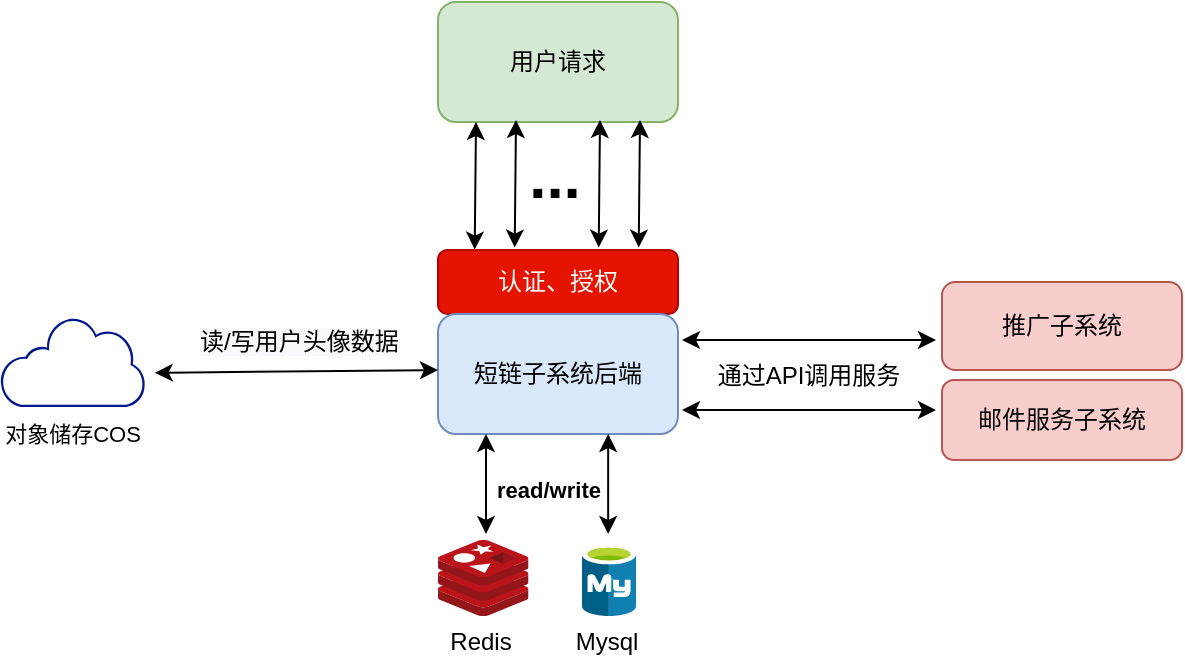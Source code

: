 <mxfile version="18.1.3" type="github">
  <diagram id="Xk8LtfRaQdvUlDgHpNeC" name="第 1 页">
    <mxGraphModel dx="1038" dy="539" grid="0" gridSize="10" guides="1" tooltips="1" connect="1" arrows="1" fold="1" page="1" pageScale="1" pageWidth="827" pageHeight="1169" math="0" shadow="0">
      <root>
        <mxCell id="0" />
        <mxCell id="1" parent="0" />
        <mxCell id="gKCtYAIdLct4FZsbOGNo-1" value="用户请求" style="rounded=1;whiteSpace=wrap;html=1;fillColor=#d5e8d4;strokeColor=#82b366;" vertex="1" parent="1">
          <mxGeometry x="402" y="152" width="120" height="60" as="geometry" />
        </mxCell>
        <mxCell id="gKCtYAIdLct4FZsbOGNo-2" value="认证、授权" style="rounded=1;whiteSpace=wrap;html=1;fillColor=#e51400;fontColor=#ffffff;strokeColor=#B20000;" vertex="1" parent="1">
          <mxGeometry x="402" y="276" width="120" height="32" as="geometry" />
        </mxCell>
        <mxCell id="gKCtYAIdLct4FZsbOGNo-3" value="短链子系统后端" style="rounded=1;whiteSpace=wrap;html=1;fillColor=#dae8fc;strokeColor=#6c8ebf;" vertex="1" parent="1">
          <mxGeometry x="402" y="308" width="120" height="60" as="geometry" />
        </mxCell>
        <mxCell id="gKCtYAIdLct4FZsbOGNo-4" value="" style="endArrow=classic;startArrow=classic;html=1;rounded=0;exitX=0.153;exitY=-0.006;exitDx=0;exitDy=0;exitPerimeter=0;" edge="1" parent="1" source="gKCtYAIdLct4FZsbOGNo-2">
          <mxGeometry width="50" height="50" relative="1" as="geometry">
            <mxPoint x="371" y="262" as="sourcePoint" />
            <mxPoint x="421" y="212" as="targetPoint" />
          </mxGeometry>
        </mxCell>
        <mxCell id="gKCtYAIdLct4FZsbOGNo-5" value="" style="endArrow=classic;startArrow=classic;html=1;rounded=0;exitX=0.153;exitY=-0.006;exitDx=0;exitDy=0;exitPerimeter=0;" edge="1" parent="1">
          <mxGeometry width="50" height="50" relative="1" as="geometry">
            <mxPoint x="440.36" y="274.808" as="sourcePoint" />
            <mxPoint x="441" y="211" as="targetPoint" />
          </mxGeometry>
        </mxCell>
        <mxCell id="gKCtYAIdLct4FZsbOGNo-6" value="" style="endArrow=classic;startArrow=classic;html=1;rounded=0;exitX=0.153;exitY=-0.006;exitDx=0;exitDy=0;exitPerimeter=0;" edge="1" parent="1">
          <mxGeometry width="50" height="50" relative="1" as="geometry">
            <mxPoint x="482.36" y="274.808" as="sourcePoint" />
            <mxPoint x="483" y="211" as="targetPoint" />
          </mxGeometry>
        </mxCell>
        <mxCell id="gKCtYAIdLct4FZsbOGNo-7" value="" style="endArrow=classic;startArrow=classic;html=1;rounded=0;exitX=0.153;exitY=-0.006;exitDx=0;exitDy=0;exitPerimeter=0;" edge="1" parent="1">
          <mxGeometry width="50" height="50" relative="1" as="geometry">
            <mxPoint x="502.36" y="274.808" as="sourcePoint" />
            <mxPoint x="503" y="211" as="targetPoint" />
          </mxGeometry>
        </mxCell>
        <mxCell id="gKCtYAIdLct4FZsbOGNo-8" value="&lt;span style=&quot;font-size: 31px;&quot;&gt;&lt;font style=&quot;font-size: 31px;&quot;&gt;...&lt;/font&gt;&lt;/span&gt;" style="text;html=1;align=center;verticalAlign=middle;resizable=0;points=[];autosize=1;strokeColor=none;fillColor=none;fontStyle=1;fontSize=31;" vertex="1" parent="1">
          <mxGeometry x="442" y="218" width="36" height="41" as="geometry" />
        </mxCell>
        <mxCell id="gKCtYAIdLct4FZsbOGNo-9" value="&lt;font style=&quot;font-size: 12px;&quot;&gt;通过API调用服务&lt;/font&gt;" style="text;html=1;align=center;verticalAlign=middle;resizable=0;points=[];autosize=1;strokeColor=none;fillColor=none;fontSize=31;" vertex="1" parent="1">
          <mxGeometry x="536" y="308" width="101" height="47" as="geometry" />
        </mxCell>
        <mxCell id="gKCtYAIdLct4FZsbOGNo-10" value="" style="endArrow=classic;startArrow=classic;html=1;rounded=0;fontSize=12;" edge="1" parent="1">
          <mxGeometry width="50" height="50" relative="1" as="geometry">
            <mxPoint x="524" y="321" as="sourcePoint" />
            <mxPoint x="651" y="321" as="targetPoint" />
          </mxGeometry>
        </mxCell>
        <mxCell id="gKCtYAIdLct4FZsbOGNo-11" value="推广子系统" style="rounded=1;whiteSpace=wrap;html=1;fillColor=#f8cecc;strokeColor=#b85450;" vertex="1" parent="1">
          <mxGeometry x="654" y="292" width="120" height="44" as="geometry" />
        </mxCell>
        <mxCell id="gKCtYAIdLct4FZsbOGNo-12" value="邮件服务子系统" style="rounded=1;whiteSpace=wrap;html=1;fillColor=#f8cecc;strokeColor=#b85450;" vertex="1" parent="1">
          <mxGeometry x="654" y="341" width="120" height="40" as="geometry" />
        </mxCell>
        <mxCell id="gKCtYAIdLct4FZsbOGNo-13" value="" style="endArrow=classic;startArrow=classic;html=1;rounded=0;fontSize=12;" edge="1" parent="1">
          <mxGeometry width="50" height="50" relative="1" as="geometry">
            <mxPoint x="524" y="356" as="sourcePoint" />
            <mxPoint x="651" y="356" as="targetPoint" />
          </mxGeometry>
        </mxCell>
        <mxCell id="gKCtYAIdLct4FZsbOGNo-15" value="对象储存COS" style="sketch=0;aspect=fixed;pointerEvents=1;shadow=0;dashed=0;html=1;strokeColor=none;labelPosition=center;verticalLabelPosition=bottom;verticalAlign=top;align=center;fillColor=#00188D;shape=mxgraph.mscae.enterprise.internet_hollow;fontFamily=Helvetica;fontSize=11;fontColor=default;" vertex="1" parent="1">
          <mxGeometry x="183" y="309.5" width="72.58" height="45" as="geometry" />
        </mxCell>
        <mxCell id="gKCtYAIdLct4FZsbOGNo-18" value="" style="sketch=0;aspect=fixed;html=1;points=[];align=center;image;fontSize=12;image=img/lib/mscae/Cache_Redis_Product.svg;dashed=1;fontFamily=Helvetica;fontColor=default;" vertex="1" parent="1">
          <mxGeometry x="402" y="421" width="45.24" height="38" as="geometry" />
        </mxCell>
        <mxCell id="gKCtYAIdLct4FZsbOGNo-19" value="" style="sketch=0;aspect=fixed;html=1;points=[];align=center;image;fontSize=12;image=img/lib/mscae/Azure_Database_for_MySQL_servers.svg;dashed=1;fontFamily=Helvetica;fontColor=default;" vertex="1" parent="1">
          <mxGeometry x="474" y="423.48" width="27" height="35.52" as="geometry" />
        </mxCell>
        <mxCell id="gKCtYAIdLct4FZsbOGNo-20" value="" style="endArrow=classic;startArrow=classic;html=1;rounded=0;" edge="1" parent="1">
          <mxGeometry width="50" height="50" relative="1" as="geometry">
            <mxPoint x="426" y="418" as="sourcePoint" />
            <mxPoint x="426" y="368" as="targetPoint" />
          </mxGeometry>
        </mxCell>
        <mxCell id="gKCtYAIdLct4FZsbOGNo-21" value="" style="endArrow=classic;startArrow=classic;html=1;rounded=0;" edge="1" parent="1">
          <mxGeometry width="50" height="50" relative="1" as="geometry">
            <mxPoint x="487.08" y="418" as="sourcePoint" />
            <mxPoint x="487.08" y="368" as="targetPoint" />
          </mxGeometry>
        </mxCell>
        <mxCell id="gKCtYAIdLct4FZsbOGNo-22" value="&lt;span style=&quot;font-size: 11px; font-weight: 700;&quot;&gt;read/write&lt;/span&gt;" style="text;html=1;align=center;verticalAlign=middle;resizable=0;points=[];autosize=1;strokeColor=none;fillColor=none;" vertex="1" parent="1">
          <mxGeometry x="423" y="387" width="67" height="18" as="geometry" />
        </mxCell>
        <mxCell id="gKCtYAIdLct4FZsbOGNo-25" value="Redis" style="text;html=1;align=center;verticalAlign=middle;resizable=0;points=[];autosize=1;strokeColor=none;fillColor=none;" vertex="1" parent="1">
          <mxGeometry x="402" y="463" width="41" height="18" as="geometry" />
        </mxCell>
        <mxCell id="gKCtYAIdLct4FZsbOGNo-26" value="Mysql" style="text;html=1;align=center;verticalAlign=middle;resizable=0;points=[];autosize=1;strokeColor=none;fillColor=none;" vertex="1" parent="1">
          <mxGeometry x="465" y="463" width="41" height="18" as="geometry" />
        </mxCell>
        <mxCell id="gKCtYAIdLct4FZsbOGNo-27" value="" style="endArrow=classic;startArrow=classic;html=1;rounded=0;exitX=1.066;exitY=0.62;exitDx=0;exitDy=0;exitPerimeter=0;" edge="1" parent="1" source="gKCtYAIdLct4FZsbOGNo-15">
          <mxGeometry width="50" height="50" relative="1" as="geometry">
            <mxPoint x="352" y="386" as="sourcePoint" />
            <mxPoint x="402" y="336" as="targetPoint" />
          </mxGeometry>
        </mxCell>
        <mxCell id="gKCtYAIdLct4FZsbOGNo-28" value="&lt;span style=&quot;color: rgb(0, 0, 0); font-family: Helvetica; font-size: 12px; font-style: normal; font-variant-ligatures: normal; font-variant-caps: normal; font-weight: 400; letter-spacing: normal; orphans: 2; text-align: center; text-indent: 0px; text-transform: none; widows: 2; word-spacing: 0px; -webkit-text-stroke-width: 0px; background-color: rgb(248, 249, 250); text-decoration-thickness: initial; text-decoration-style: initial; text-decoration-color: initial; float: none; display: inline !important;&quot;&gt;读/写用户头像数据&lt;/span&gt;" style="text;whiteSpace=wrap;html=1;" vertex="1" parent="1">
          <mxGeometry x="280.8" y="307.6" width="119" height="28" as="geometry" />
        </mxCell>
      </root>
    </mxGraphModel>
  </diagram>
</mxfile>
